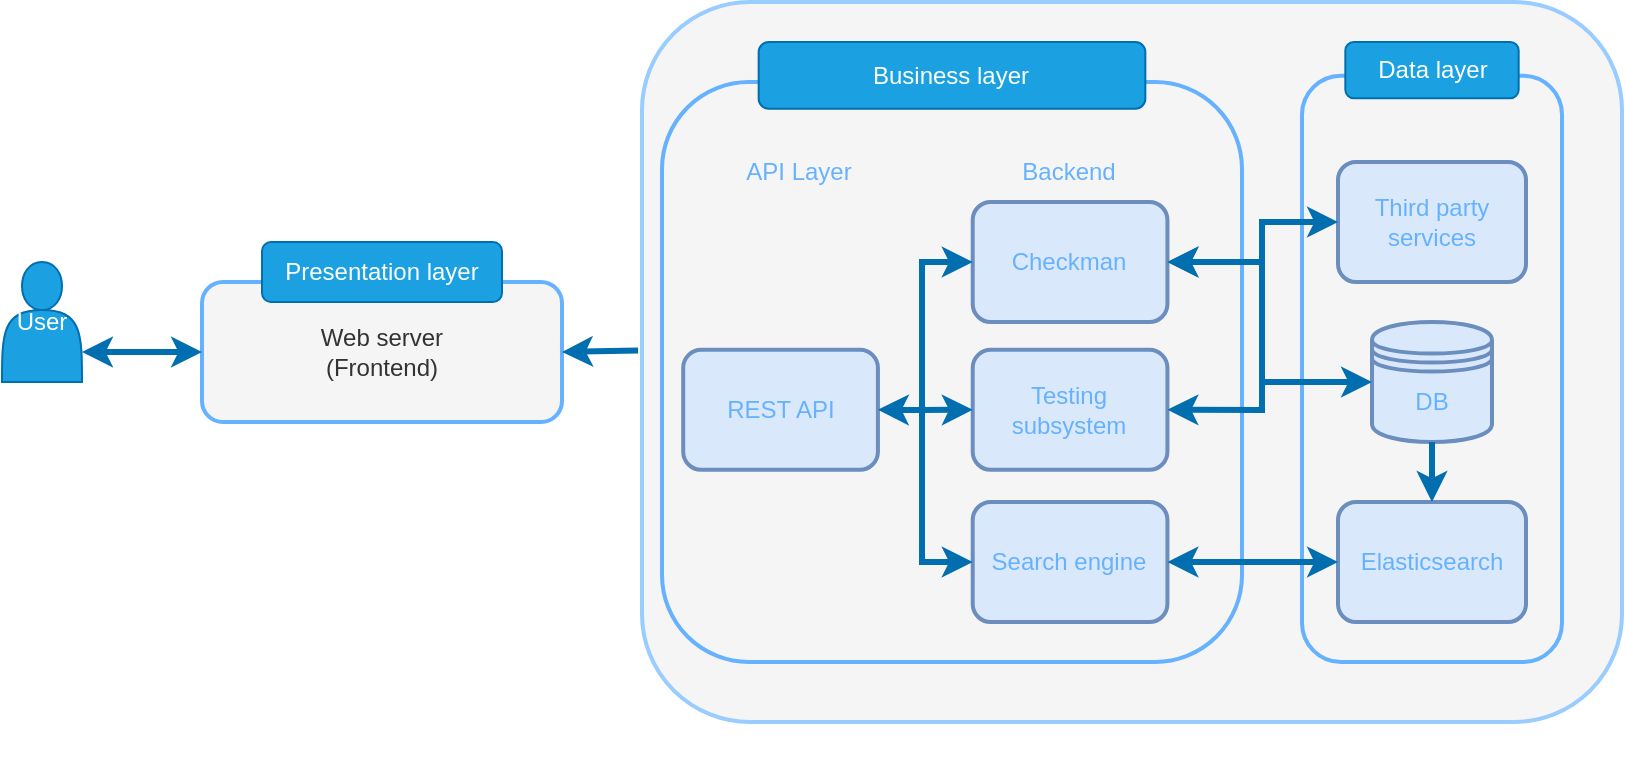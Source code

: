 <mxfile version="20.5.3" type="embed"><diagram id="iHB_x61vOEu1xl-rOo7U" name="Page-1"><mxGraphModel dx="623" dy="400" grid="1" gridSize="10" guides="1" tooltips="1" connect="1" arrows="1" fold="1" page="0" pageScale="1" pageWidth="850" pageHeight="1100" math="0" shadow="0"><root><mxCell id="0"/><mxCell id="1" parent="0"/><mxCell id="2" value="User" style="shape=actor;whiteSpace=wrap;html=1;fillColor=#1ba1e2;fontColor=#ffffff;strokeColor=#006EAF;" vertex="1" parent="1"><mxGeometry x="40" y="170" width="40" height="60" as="geometry"/></mxCell><mxCell id="9" value="" style="group" vertex="1" connectable="0" parent="1"><mxGeometry x="140" y="160" width="180" height="90" as="geometry"/></mxCell><mxCell id="4" value="Web server&lt;br&gt;(Frontend)" style="rounded=1;whiteSpace=wrap;html=1;fillColor=#f5f5f5;fontColor=#333333;strokeColor=#66B2FF;strokeWidth=2;" vertex="1" parent="9"><mxGeometry y="20" width="180" height="70" as="geometry"/></mxCell><mxCell id="3" value="Presentation layer" style="rounded=1;whiteSpace=wrap;html=1;fillColor=#1ba1e2;strokeColor=#006EAF;fontColor=#ffffff;" vertex="1" parent="9"><mxGeometry x="30" width="120" height="30" as="geometry"/></mxCell><mxCell id="10" value="" style="rounded=1;whiteSpace=wrap;html=1;strokeColor=#99CCFF;strokeWidth=2;fillColor=#f5f5f5;fontColor=#333333;movable=1;resizable=1;rotatable=1;deletable=1;editable=1;connectable=1;" vertex="1" parent="1"><mxGeometry x="360" y="40" width="490" height="360" as="geometry"/></mxCell><mxCell id="14" value="" style="group" vertex="1" connectable="0" parent="1"><mxGeometry x="370" y="60" width="290" height="367.78" as="geometry"/></mxCell><mxCell id="12" value="" style="rounded=1;whiteSpace=wrap;html=1;fillColor=#f5f5f5;fontColor=#333333;strokeColor=#66B2FF;strokeWidth=2;movable=1;resizable=1;rotatable=1;deletable=1;editable=1;connectable=1;" vertex="1" parent="14"><mxGeometry y="20" width="290.0" height="290" as="geometry"/></mxCell><mxCell id="13" value="Business layer" style="rounded=1;whiteSpace=wrap;html=1;fillColor=#1ba1e2;strokeColor=#006EAF;fontColor=#ffffff;movable=1;resizable=1;rotatable=1;deletable=1;editable=1;connectable=1;" vertex="1" parent="14"><mxGeometry x="48.333" width="193.333" height="33.333" as="geometry"/></mxCell><mxCell id="18" value="REST API" style="rounded=1;whiteSpace=wrap;html=1;strokeColor=#6c8ebf;strokeWidth=2;fillColor=#dae8fc;fontColor=#66B2FF;" vertex="1" parent="14"><mxGeometry x="10.604" y="153.89" width="97.357" height="60" as="geometry"/></mxCell><mxCell id="19" value="API Layer" style="text;html=1;align=center;verticalAlign=middle;resizable=0;points=[];autosize=1;strokeColor=none;fillColor=none;fontColor=#66B2FF;" vertex="1" parent="14"><mxGeometry x="27.964" y="50" width="80" height="30" as="geometry"/></mxCell><mxCell id="24" value="Checkman" style="rounded=1;whiteSpace=wrap;html=1;strokeColor=#6c8ebf;strokeWidth=2;fillColor=#dae8fc;fontColor=#66B2FF;" vertex="1" parent="14"><mxGeometry x="155.357" y="80" width="97.357" height="60" as="geometry"/></mxCell><mxCell id="25" value="Testing subsystem" style="rounded=1;whiteSpace=wrap;html=1;strokeColor=#6c8ebf;strokeWidth=2;fillColor=#dae8fc;fontColor=#66B2FF;" vertex="1" parent="14"><mxGeometry x="155.357" y="153.89" width="97.357" height="60" as="geometry"/></mxCell><mxCell id="26" value="Search engine" style="rounded=1;whiteSpace=wrap;html=1;strokeColor=#6c8ebf;strokeWidth=2;fillColor=#dae8fc;fontColor=#66B2FF;" vertex="1" parent="14"><mxGeometry x="155.357" y="230" width="97.357" height="60" as="geometry"/></mxCell><mxCell id="27" value="Backend" style="text;html=1;align=center;verticalAlign=middle;resizable=0;points=[];autosize=1;strokeColor=none;fillColor=none;fontColor=#66B2FF;" vertex="1" parent="14"><mxGeometry x="167.786" y="50" width="70" height="30" as="geometry"/></mxCell><mxCell id="46" value="" style="endArrow=classic;startArrow=classic;html=1;rounded=0;strokeWidth=3;fontColor=#66B2FF;entryX=0;entryY=0.5;entryDx=0;entryDy=0;exitX=1;exitY=0.5;exitDx=0;exitDy=0;fillColor=#1ba1e2;strokeColor=#006EAF;" edge="1" parent="14" source="18" target="24"><mxGeometry width="50" height="50" relative="1" as="geometry"><mxPoint x="134.643" y="210" as="sourcePoint"/><mxPoint x="186.429" y="160" as="targetPoint"/><Array as="points"><mxPoint x="130" y="184"/><mxPoint x="130" y="110"/></Array></mxGeometry></mxCell><mxCell id="15" value="" style="group;movable=0;resizable=0;rotatable=0;deletable=0;editable=0;connectable=0;" vertex="1" connectable="0" parent="1"><mxGeometry x="690" y="60" width="130" height="310" as="geometry"/></mxCell><mxCell id="16" value="" style="rounded=1;whiteSpace=wrap;html=1;fillColor=#f5f5f5;fontColor=#333333;strokeColor=#66B2FF;strokeWidth=2;movable=1;resizable=1;rotatable=1;deletable=1;editable=1;connectable=1;" vertex="1" parent="15"><mxGeometry y="16.858" width="130" height="293.142" as="geometry"/></mxCell><mxCell id="17" value="Data layer" style="rounded=1;whiteSpace=wrap;html=1;fillColor=#1ba1e2;strokeColor=#006EAF;fontColor=#ffffff;movable=1;resizable=1;rotatable=1;deletable=1;editable=1;connectable=1;" vertex="1" parent="15"><mxGeometry x="21.667" width="86.667" height="28.097" as="geometry"/></mxCell><mxCell id="29" value="DB" style="shape=datastore;whiteSpace=wrap;html=1;strokeColor=#6c8ebf;strokeWidth=2;fillColor=#dae8fc;fontColor=#66B2FF;" vertex="1" parent="15"><mxGeometry x="35.0" y="140" width="60" height="60" as="geometry"/></mxCell><mxCell id="30" value="Third party services" style="rounded=1;whiteSpace=wrap;html=1;strokeColor=#6c8ebf;strokeWidth=2;fillColor=#dae8fc;fontColor=#66B2FF;" vertex="1" parent="15"><mxGeometry x="18.0" y="60" width="94" height="60" as="geometry"/></mxCell><mxCell id="31" value="Elasticsearch" style="rounded=1;whiteSpace=wrap;html=1;strokeColor=#6c8ebf;strokeWidth=2;fillColor=#dae8fc;fontColor=#66B2FF;" vertex="1" parent="15"><mxGeometry x="18.0" y="230" width="94" height="60" as="geometry"/></mxCell><mxCell id="44" value="" style="endArrow=classic;html=1;rounded=0;strokeWidth=3;fontColor=#66B2FF;entryX=0.5;entryY=0;entryDx=0;entryDy=0;exitX=0.5;exitY=1;exitDx=0;exitDy=0;fillColor=#1ba1e2;strokeColor=#006EAF;" edge="1" parent="15" source="29" target="31"><mxGeometry width="50" height="50" relative="1" as="geometry"><mxPoint x="-300" y="160" as="sourcePoint"/><mxPoint x="-250" y="110" as="targetPoint"/></mxGeometry></mxCell><mxCell id="34" value="" style="endArrow=classic;startArrow=classic;html=1;rounded=0;strokeWidth=3;fontColor=#66B2FF;entryX=0;entryY=0.5;entryDx=0;entryDy=0;exitX=1;exitY=0.5;exitDx=0;exitDy=0;fillColor=#1ba1e2;strokeColor=#006EAF;edgeStyle=orthogonalEdgeStyle;" edge="1" parent="1" source="24" target="30"><mxGeometry width="50" height="50" relative="1" as="geometry"><mxPoint x="640" y="210" as="sourcePoint"/><mxPoint x="690" y="160" as="targetPoint"/><Array as="points"><mxPoint x="670" y="170"/><mxPoint x="670" y="150"/></Array></mxGeometry></mxCell><mxCell id="35" value="" style="endArrow=classic;startArrow=classic;html=1;rounded=0;strokeWidth=3;fontColor=#66B2FF;exitX=1;exitY=0.5;exitDx=0;exitDy=0;fillColor=#1ba1e2;strokeColor=#006EAF;edgeStyle=orthogonalEdgeStyle;" edge="1" parent="1" source="24" target="29"><mxGeometry width="50" height="50" relative="1" as="geometry"><mxPoint x="634" y="180" as="sourcePoint"/><mxPoint x="720" y="210" as="targetPoint"/><Array as="points"><mxPoint x="670" y="170"/><mxPoint x="670" y="230"/></Array></mxGeometry></mxCell><mxCell id="38" value="" style="endArrow=classic;startArrow=classic;html=1;rounded=0;strokeWidth=3;fontColor=#66B2FF;entryX=0;entryY=0.5;entryDx=0;entryDy=0;exitX=1;exitY=0.5;exitDx=0;exitDy=0;fillColor=#1ba1e2;strokeColor=#006EAF;" edge="1" parent="1" source="26" target="31"><mxGeometry width="50" height="50" relative="1" as="geometry"><mxPoint x="580" y="340" as="sourcePoint"/><mxPoint x="630" y="290" as="targetPoint"/></mxGeometry></mxCell><mxCell id="40" value="" style="endArrow=classic;html=1;rounded=0;strokeWidth=3;fontColor=#66B2FF;entryX=1;entryY=0.5;entryDx=0;entryDy=0;exitX=-0.004;exitY=0.484;exitDx=0;exitDy=0;exitPerimeter=0;fillColor=#1ba1e2;strokeColor=#006EAF;" edge="1" parent="1" source="10" target="4"><mxGeometry width="50" height="50" relative="1" as="geometry"><mxPoint x="350" y="210" as="sourcePoint"/><mxPoint x="400" y="160" as="targetPoint"/></mxGeometry></mxCell><mxCell id="41" value="" style="endArrow=classic;startArrow=classic;html=1;rounded=0;strokeWidth=3;fontColor=#66B2FF;entryX=1;entryY=0.75;entryDx=0;entryDy=0;exitX=0;exitY=0.5;exitDx=0;exitDy=0;fillColor=#1ba1e2;strokeColor=#006EAF;" edge="1" parent="1" source="4" target="2"><mxGeometry width="50" height="50" relative="1" as="geometry"><mxPoint x="290" y="220" as="sourcePoint"/><mxPoint x="340" y="170" as="targetPoint"/></mxGeometry></mxCell><mxCell id="45" value="" style="endArrow=classic;html=1;rounded=0;strokeWidth=3;fontColor=#66B2FF;entryX=1;entryY=0.5;entryDx=0;entryDy=0;fillColor=#1ba1e2;strokeColor=#006EAF;" edge="1" parent="1" target="25"><mxGeometry width="50" height="50" relative="1" as="geometry"><mxPoint x="670" y="210" as="sourcePoint"/><mxPoint x="680" y="220" as="targetPoint"/><Array as="points"><mxPoint x="670" y="244"/></Array></mxGeometry></mxCell><mxCell id="47" value="" style="endArrow=classic;html=1;rounded=0;strokeWidth=3;fontColor=#66B2FF;entryX=0;entryY=0.5;entryDx=0;entryDy=0;fillColor=#1ba1e2;strokeColor=#006EAF;" edge="1" parent="1" target="25"><mxGeometry width="50" height="50" relative="1" as="geometry"><mxPoint x="500" y="244" as="sourcePoint"/><mxPoint x="560" y="220" as="targetPoint"/></mxGeometry></mxCell><mxCell id="50" value="" style="endArrow=classic;html=1;rounded=0;strokeWidth=3;fontColor=#66B2FF;entryX=0;entryY=0.5;entryDx=0;entryDy=0;fillColor=#1ba1e2;strokeColor=#006EAF;" edge="1" parent="1" target="26"><mxGeometry width="50" height="50" relative="1" as="geometry"><mxPoint x="500" y="240" as="sourcePoint"/><mxPoint x="540" y="230" as="targetPoint"/><Array as="points"><mxPoint x="500" y="320"/></Array></mxGeometry></mxCell></root></mxGraphModel></diagram></mxfile>